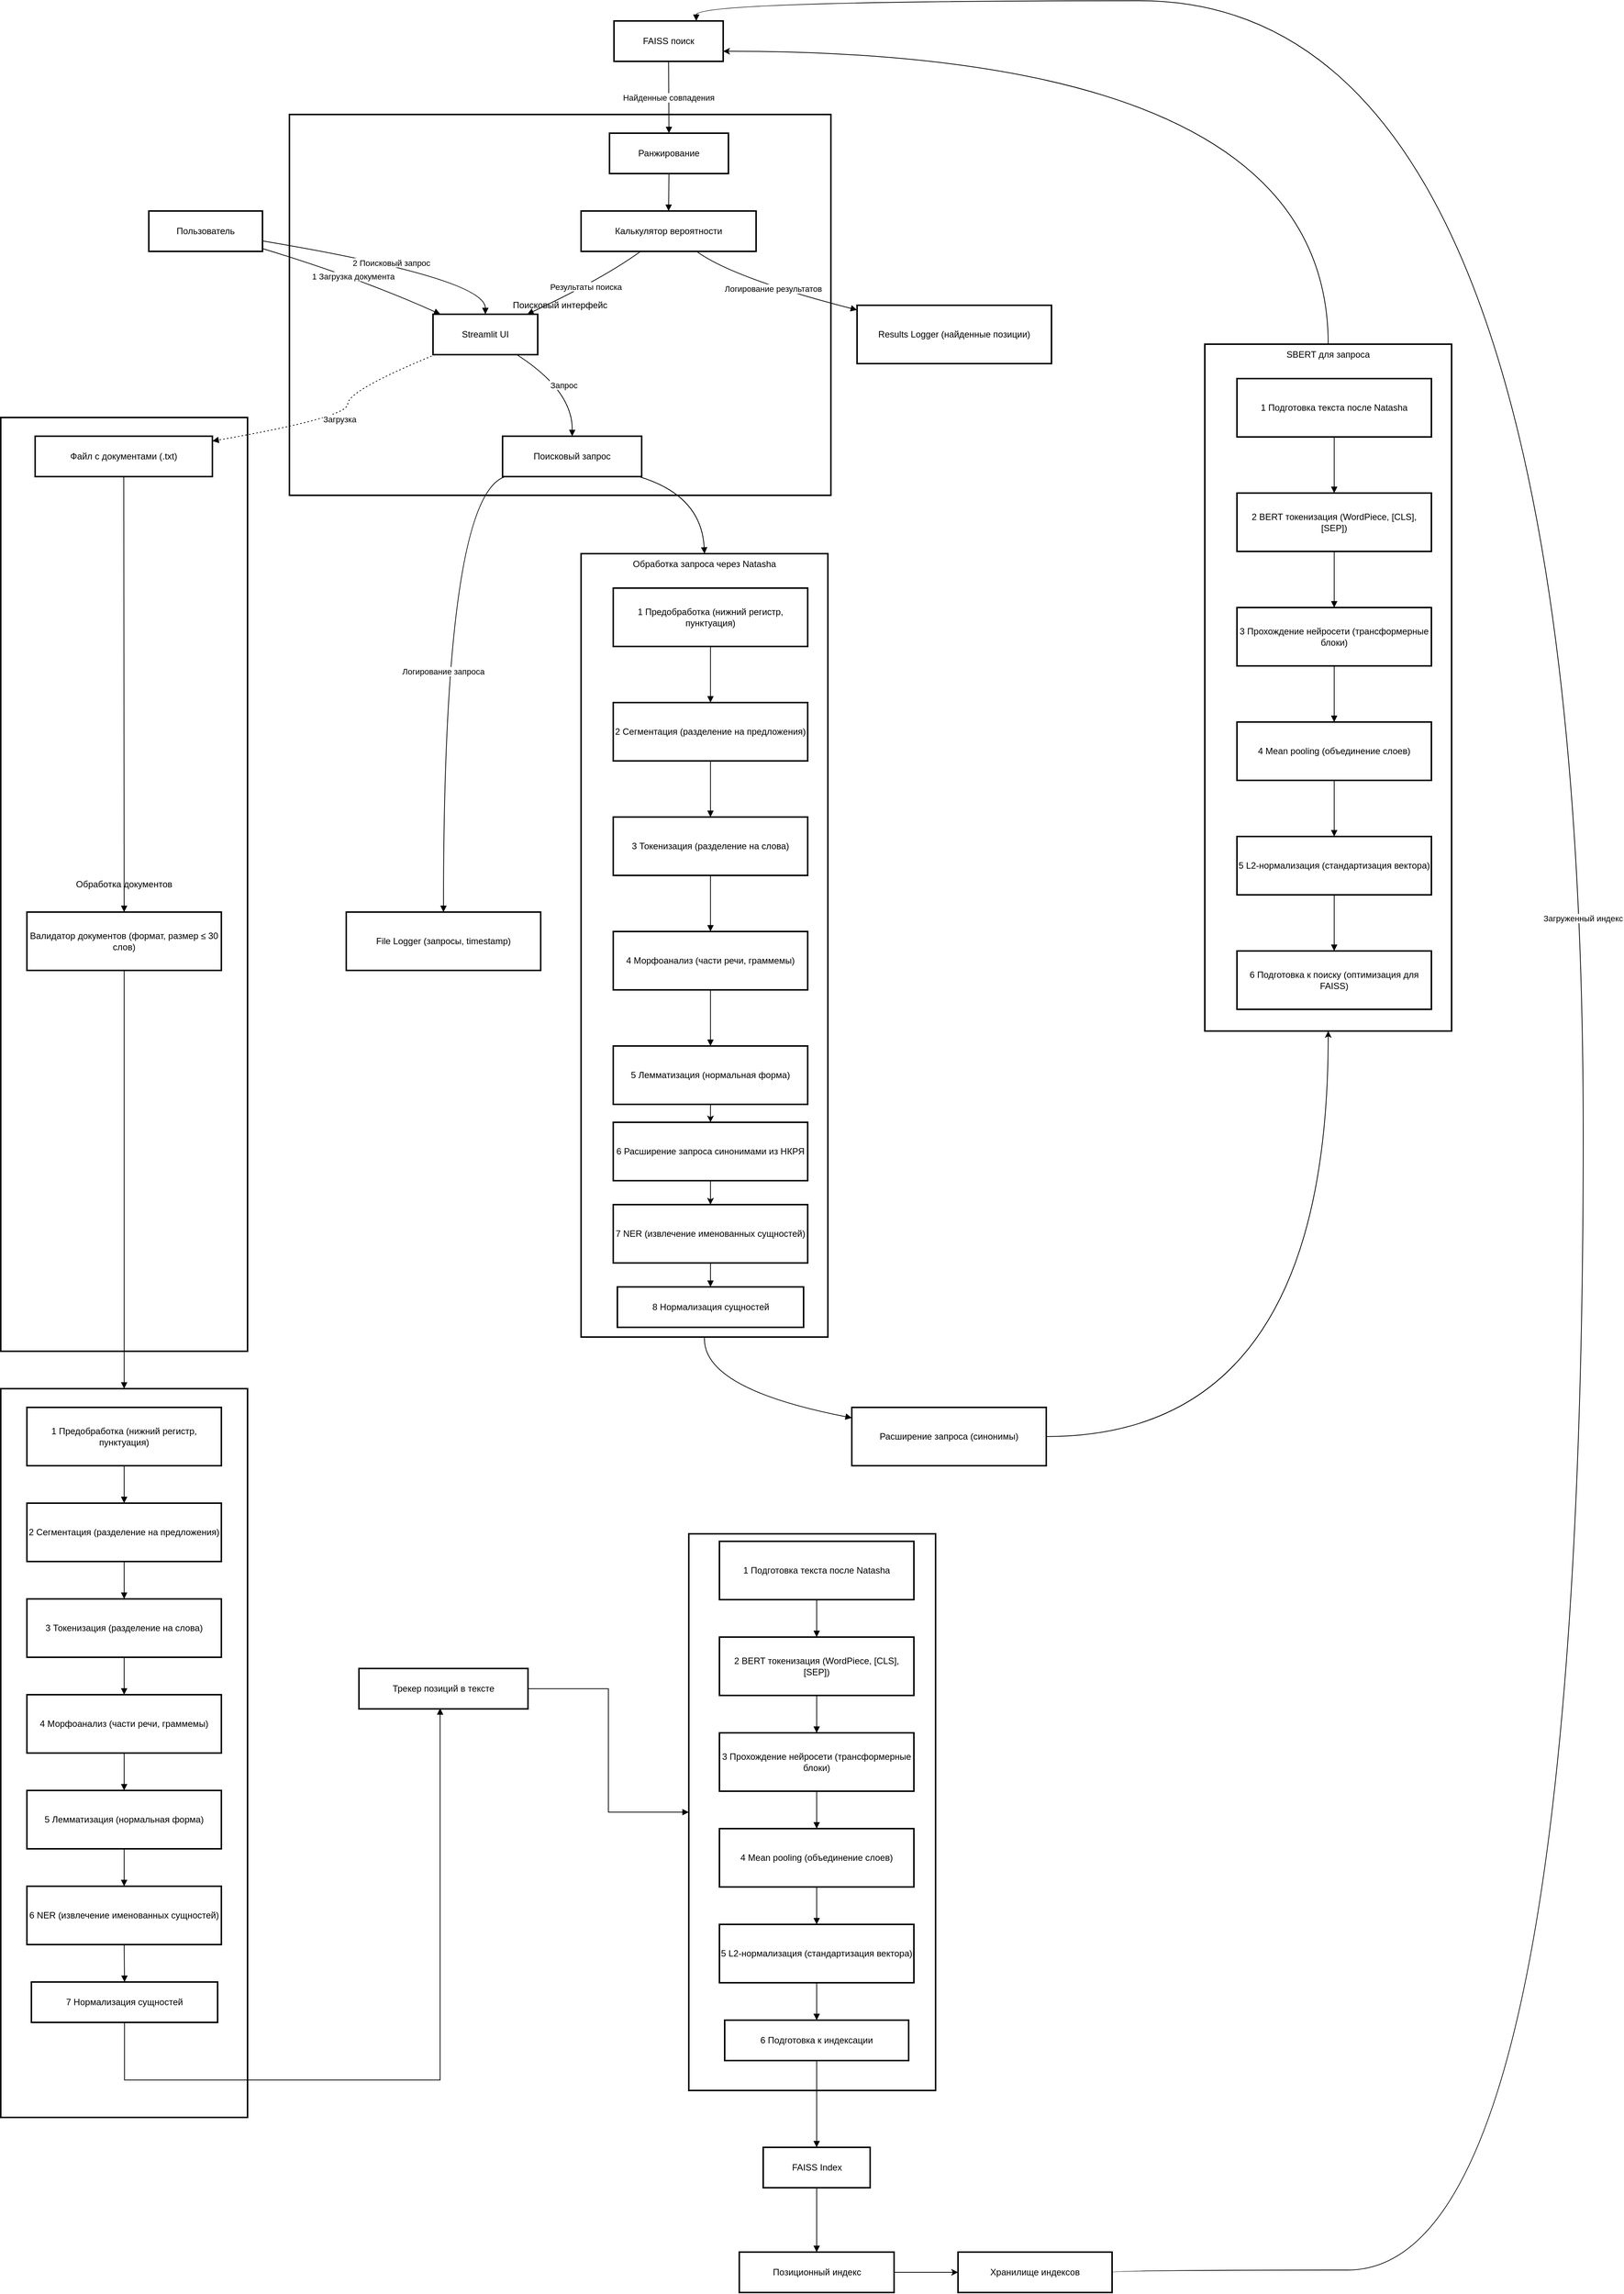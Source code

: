 <mxfile version="26.2.2">
  <diagram name="Страница — 1" id="uGn2rO1znAaB8phM_EVw">
    <mxGraphModel dx="1228" dy="1134" grid="1" gridSize="10" guides="1" tooltips="1" connect="1" arrows="1" fold="1" page="1" pageScale="1" pageWidth="827" pageHeight="1169" math="0" shadow="0">
      <root>
        <mxCell id="0" />
        <mxCell id="1" parent="0" />
        <mxCell id="4" style="edgeStyle=orthogonalEdgeStyle;html=1;entryX=1;entryY=0.75;entryDx=0;entryDy=0;curved=1;" edge="1" parent="1" source="cCZrN2tTIgwsem4fe3Pn-1" target="cCZrN2tTIgwsem4fe3Pn-58">
          <mxGeometry relative="1" as="geometry">
            <Array as="points">
              <mxPoint x="1795" y="1028" />
            </Array>
          </mxGeometry>
        </mxCell>
        <mxCell id="cCZrN2tTIgwsem4fe3Pn-1" value="SBERT для запроса" style="whiteSpace=wrap;strokeWidth=2;verticalAlign=top;" vertex="1" parent="1">
          <mxGeometry x="1630" y="1420" width="330" height="918" as="geometry" />
        </mxCell>
        <mxCell id="cCZrN2tTIgwsem4fe3Pn-2" value="1 Подготовка текста  после Natasha" style="whiteSpace=wrap;strokeWidth=2;" vertex="1" parent="cCZrN2tTIgwsem4fe3Pn-1">
          <mxGeometry x="43" y="46" width="260" height="78" as="geometry" />
        </mxCell>
        <mxCell id="cCZrN2tTIgwsem4fe3Pn-3" value="2 BERT токенизация  (WordPiece, [CLS], [SEP])" style="whiteSpace=wrap;strokeWidth=2;" vertex="1" parent="cCZrN2tTIgwsem4fe3Pn-1">
          <mxGeometry x="43" y="199" width="260" height="78" as="geometry" />
        </mxCell>
        <mxCell id="cCZrN2tTIgwsem4fe3Pn-4" value="3 Прохождение нейросети  (трансформерные блоки)" style="whiteSpace=wrap;strokeWidth=2;" vertex="1" parent="cCZrN2tTIgwsem4fe3Pn-1">
          <mxGeometry x="43" y="352" width="260" height="78" as="geometry" />
        </mxCell>
        <mxCell id="cCZrN2tTIgwsem4fe3Pn-5" value="4 Mean pooling  (объединение слоев)" style="whiteSpace=wrap;strokeWidth=2;" vertex="1" parent="cCZrN2tTIgwsem4fe3Pn-1">
          <mxGeometry x="43" y="505" width="260" height="78" as="geometry" />
        </mxCell>
        <mxCell id="cCZrN2tTIgwsem4fe3Pn-6" value="5 L2-нормализация  (стандартизация вектора)" style="whiteSpace=wrap;strokeWidth=2;" vertex="1" parent="cCZrN2tTIgwsem4fe3Pn-1">
          <mxGeometry x="43" y="658" width="260" height="78" as="geometry" />
        </mxCell>
        <mxCell id="cCZrN2tTIgwsem4fe3Pn-7" value="6 Подготовка к поиску  (оптимизация для FAISS)" style="whiteSpace=wrap;strokeWidth=2;" vertex="1" parent="cCZrN2tTIgwsem4fe3Pn-1">
          <mxGeometry x="43" y="811" width="260" height="78" as="geometry" />
        </mxCell>
        <mxCell id="cCZrN2tTIgwsem4fe3Pn-8" value="" style="curved=1;startArrow=none;endArrow=block;exitX=0.5;exitY=0.99;entryX=0.5;entryY=-0.01;rounded=0;" edge="1" parent="cCZrN2tTIgwsem4fe3Pn-1" source="cCZrN2tTIgwsem4fe3Pn-2" target="cCZrN2tTIgwsem4fe3Pn-3">
          <mxGeometry relative="1" as="geometry">
            <Array as="points" />
          </mxGeometry>
        </mxCell>
        <mxCell id="cCZrN2tTIgwsem4fe3Pn-9" value="" style="curved=1;startArrow=none;endArrow=block;exitX=0.5;exitY=0.99;entryX=0.5;entryY=-0.01;rounded=0;" edge="1" parent="cCZrN2tTIgwsem4fe3Pn-1" source="cCZrN2tTIgwsem4fe3Pn-3" target="cCZrN2tTIgwsem4fe3Pn-4">
          <mxGeometry relative="1" as="geometry">
            <Array as="points" />
          </mxGeometry>
        </mxCell>
        <mxCell id="cCZrN2tTIgwsem4fe3Pn-10" value="" style="curved=1;startArrow=none;endArrow=block;exitX=0.5;exitY=0.99;entryX=0.5;entryY=-0.01;rounded=0;" edge="1" parent="cCZrN2tTIgwsem4fe3Pn-1" source="cCZrN2tTIgwsem4fe3Pn-4" target="cCZrN2tTIgwsem4fe3Pn-5">
          <mxGeometry relative="1" as="geometry">
            <Array as="points" />
          </mxGeometry>
        </mxCell>
        <mxCell id="cCZrN2tTIgwsem4fe3Pn-11" value="" style="curved=1;startArrow=none;endArrow=block;exitX=0.5;exitY=0.99;entryX=0.5;entryY=-0.01;rounded=0;" edge="1" parent="cCZrN2tTIgwsem4fe3Pn-1" source="cCZrN2tTIgwsem4fe3Pn-5" target="cCZrN2tTIgwsem4fe3Pn-6">
          <mxGeometry relative="1" as="geometry">
            <Array as="points" />
          </mxGeometry>
        </mxCell>
        <mxCell id="cCZrN2tTIgwsem4fe3Pn-12" value="" style="curved=1;startArrow=none;endArrow=block;exitX=0.5;exitY=0.99;entryX=0.5;entryY=-0.01;rounded=0;" edge="1" parent="cCZrN2tTIgwsem4fe3Pn-1" source="cCZrN2tTIgwsem4fe3Pn-6" target="cCZrN2tTIgwsem4fe3Pn-7">
          <mxGeometry relative="1" as="geometry">
            <Array as="points" />
          </mxGeometry>
        </mxCell>
        <mxCell id="cCZrN2tTIgwsem4fe3Pn-13" value="Обработка запроса через Natasha" style="whiteSpace=wrap;strokeWidth=2;verticalAlign=top;" vertex="1" parent="1">
          <mxGeometry x="796" y="1700" width="330" height="1047" as="geometry" />
        </mxCell>
        <mxCell id="cCZrN2tTIgwsem4fe3Pn-14" value="1 Предобработка  (нижний регистр, пунктуация)" style="whiteSpace=wrap;strokeWidth=2;" vertex="1" parent="cCZrN2tTIgwsem4fe3Pn-13">
          <mxGeometry x="43" y="46" width="260" height="78" as="geometry" />
        </mxCell>
        <mxCell id="cCZrN2tTIgwsem4fe3Pn-15" value="2 Сегментация  (разделение на предложения)" style="whiteSpace=wrap;strokeWidth=2;" vertex="1" parent="cCZrN2tTIgwsem4fe3Pn-13">
          <mxGeometry x="43" y="199" width="260" height="78" as="geometry" />
        </mxCell>
        <mxCell id="cCZrN2tTIgwsem4fe3Pn-16" value="3 Токенизация  (разделение на слова)" style="whiteSpace=wrap;strokeWidth=2;" vertex="1" parent="cCZrN2tTIgwsem4fe3Pn-13">
          <mxGeometry x="43" y="352" width="260" height="78" as="geometry" />
        </mxCell>
        <mxCell id="cCZrN2tTIgwsem4fe3Pn-17" value="4 Морфоанализ  (части речи, граммемы)" style="whiteSpace=wrap;strokeWidth=2;" vertex="1" parent="cCZrN2tTIgwsem4fe3Pn-13">
          <mxGeometry x="43" y="505" width="260" height="78" as="geometry" />
        </mxCell>
        <mxCell id="7" style="edgeStyle=none;html=1;entryX=0.5;entryY=0;entryDx=0;entryDy=0;" edge="1" parent="cCZrN2tTIgwsem4fe3Pn-13" source="cCZrN2tTIgwsem4fe3Pn-18" target="6">
          <mxGeometry relative="1" as="geometry" />
        </mxCell>
        <mxCell id="cCZrN2tTIgwsem4fe3Pn-18" value="5 Лемматизация  (нормальная форма)" style="whiteSpace=wrap;strokeWidth=2;" vertex="1" parent="cCZrN2tTIgwsem4fe3Pn-13">
          <mxGeometry x="43" y="658" width="260" height="78" as="geometry" />
        </mxCell>
        <mxCell id="cCZrN2tTIgwsem4fe3Pn-19" value="7 NER  (извлечение именованных сущностей)" style="whiteSpace=wrap;strokeWidth=2;" vertex="1" parent="cCZrN2tTIgwsem4fe3Pn-13">
          <mxGeometry x="43" y="870" width="260" height="78" as="geometry" />
        </mxCell>
        <mxCell id="cCZrN2tTIgwsem4fe3Pn-20" value="8 Нормализация сущностей" style="whiteSpace=wrap;strokeWidth=2;" vertex="1" parent="cCZrN2tTIgwsem4fe3Pn-13">
          <mxGeometry x="48.5" y="980" width="249" height="54" as="geometry" />
        </mxCell>
        <mxCell id="cCZrN2tTIgwsem4fe3Pn-21" value="" style="curved=1;startArrow=none;endArrow=block;exitX=0.5;exitY=0.99;entryX=0.5;entryY=-0.01;rounded=0;" edge="1" parent="cCZrN2tTIgwsem4fe3Pn-13" source="cCZrN2tTIgwsem4fe3Pn-14" target="cCZrN2tTIgwsem4fe3Pn-15">
          <mxGeometry relative="1" as="geometry">
            <Array as="points" />
          </mxGeometry>
        </mxCell>
        <mxCell id="cCZrN2tTIgwsem4fe3Pn-22" value="" style="curved=1;startArrow=none;endArrow=block;exitX=0.5;exitY=0.99;entryX=0.5;entryY=-0.01;rounded=0;" edge="1" parent="cCZrN2tTIgwsem4fe3Pn-13" source="cCZrN2tTIgwsem4fe3Pn-15" target="cCZrN2tTIgwsem4fe3Pn-16">
          <mxGeometry relative="1" as="geometry">
            <Array as="points" />
          </mxGeometry>
        </mxCell>
        <mxCell id="cCZrN2tTIgwsem4fe3Pn-23" value="" style="curved=1;startArrow=none;endArrow=block;exitX=0.5;exitY=0.99;entryX=0.5;entryY=-0.01;rounded=0;" edge="1" parent="cCZrN2tTIgwsem4fe3Pn-13" source="cCZrN2tTIgwsem4fe3Pn-16" target="cCZrN2tTIgwsem4fe3Pn-17">
          <mxGeometry relative="1" as="geometry">
            <Array as="points" />
          </mxGeometry>
        </mxCell>
        <mxCell id="cCZrN2tTIgwsem4fe3Pn-24" value="" style="curved=1;startArrow=none;endArrow=block;exitX=0.5;exitY=0.99;entryX=0.5;entryY=-0.01;rounded=0;" edge="1" parent="cCZrN2tTIgwsem4fe3Pn-13" source="cCZrN2tTIgwsem4fe3Pn-17" target="cCZrN2tTIgwsem4fe3Pn-18">
          <mxGeometry relative="1" as="geometry">
            <Array as="points" />
          </mxGeometry>
        </mxCell>
        <mxCell id="cCZrN2tTIgwsem4fe3Pn-26" value="" style="curved=1;startArrow=none;endArrow=block;exitX=0.5;exitY=0.99;entryX=0.5;entryY=-0.01;rounded=0;" edge="1" parent="cCZrN2tTIgwsem4fe3Pn-13" source="cCZrN2tTIgwsem4fe3Pn-19" target="cCZrN2tTIgwsem4fe3Pn-20">
          <mxGeometry relative="1" as="geometry">
            <Array as="points" />
          </mxGeometry>
        </mxCell>
        <mxCell id="8" style="edgeStyle=none;html=1;entryX=0.5;entryY=0;entryDx=0;entryDy=0;" edge="1" parent="cCZrN2tTIgwsem4fe3Pn-13" source="6" target="cCZrN2tTIgwsem4fe3Pn-19">
          <mxGeometry relative="1" as="geometry" />
        </mxCell>
        <mxCell id="6" value="6 Расширение запроса синонимами из НКРЯ" style="whiteSpace=wrap;strokeWidth=2;" vertex="1" parent="cCZrN2tTIgwsem4fe3Pn-13">
          <mxGeometry x="43" y="760" width="260" height="78" as="geometry" />
        </mxCell>
        <mxCell id="cCZrN2tTIgwsem4fe3Pn-27" value="Поисковый интерфейс" style="whiteSpace=wrap;strokeWidth=2;" vertex="1" parent="1">
          <mxGeometry x="406" y="1113" width="724" height="509" as="geometry" />
        </mxCell>
        <mxCell id="cCZrN2tTIgwsem4fe3Pn-28" value="" style="whiteSpace=wrap;strokeWidth=2;" vertex="1" parent="1">
          <mxGeometry x="940" y="3010" width="330" height="744" as="geometry" />
        </mxCell>
        <mxCell id="cCZrN2tTIgwsem4fe3Pn-29" value="" style="whiteSpace=wrap;strokeWidth=2;" vertex="1" parent="1">
          <mxGeometry x="20" y="2816" width="330" height="974" as="geometry" />
        </mxCell>
        <mxCell id="cCZrN2tTIgwsem4fe3Pn-30" value="Обработка документов" style="whiteSpace=wrap;strokeWidth=2;" vertex="1" parent="1">
          <mxGeometry x="20" y="1518" width="330" height="1248" as="geometry" />
        </mxCell>
        <mxCell id="cCZrN2tTIgwsem4fe3Pn-31" value="Пользователь" style="whiteSpace=wrap;strokeWidth=2;" vertex="1" parent="1">
          <mxGeometry x="218" y="1242" width="152" height="54" as="geometry" />
        </mxCell>
        <mxCell id="cCZrN2tTIgwsem4fe3Pn-32" value="Streamlit UI" style="whiteSpace=wrap;strokeWidth=2;" vertex="1" parent="1">
          <mxGeometry x="598" y="1380" width="140" height="54" as="geometry" />
        </mxCell>
        <mxCell id="cCZrN2tTIgwsem4fe3Pn-33" value="Файл с документами (.txt)" style="whiteSpace=wrap;strokeWidth=2;" vertex="1" parent="1">
          <mxGeometry x="66" y="1543" width="237" height="54" as="geometry" />
        </mxCell>
        <mxCell id="cCZrN2tTIgwsem4fe3Pn-34" value="Валидатор документов  (формат, размер ≤ 30 слов)" style="whiteSpace=wrap;strokeWidth=2;" vertex="1" parent="1">
          <mxGeometry x="55" y="2179" width="260" height="78" as="geometry" />
        </mxCell>
        <mxCell id="cCZrN2tTIgwsem4fe3Pn-35" value="1 Предобработка  (нижний регистр, пунктуация)" style="whiteSpace=wrap;strokeWidth=2;" vertex="1" parent="1">
          <mxGeometry x="55" y="2841" width="260" height="78" as="geometry" />
        </mxCell>
        <mxCell id="cCZrN2tTIgwsem4fe3Pn-36" value="2 Сегментация  (разделение на предложения)" style="whiteSpace=wrap;strokeWidth=2;" vertex="1" parent="1">
          <mxGeometry x="55" y="2969" width="260" height="78" as="geometry" />
        </mxCell>
        <mxCell id="cCZrN2tTIgwsem4fe3Pn-37" value="3 Токенизация  (разделение на слова)" style="whiteSpace=wrap;strokeWidth=2;" vertex="1" parent="1">
          <mxGeometry x="55" y="3097" width="260" height="78" as="geometry" />
        </mxCell>
        <mxCell id="cCZrN2tTIgwsem4fe3Pn-38" value="4 Морфоанализ  (части речи, граммемы)" style="whiteSpace=wrap;strokeWidth=2;" vertex="1" parent="1">
          <mxGeometry x="55" y="3225" width="260" height="78" as="geometry" />
        </mxCell>
        <mxCell id="cCZrN2tTIgwsem4fe3Pn-39" value="5 Лемматизация  (нормальная форма)" style="whiteSpace=wrap;strokeWidth=2;" vertex="1" parent="1">
          <mxGeometry x="55" y="3353" width="260" height="78" as="geometry" />
        </mxCell>
        <mxCell id="cCZrN2tTIgwsem4fe3Pn-40" value="6 NER  (извлечение именованных сущностей)" style="whiteSpace=wrap;strokeWidth=2;" vertex="1" parent="1">
          <mxGeometry x="55" y="3481" width="260" height="78" as="geometry" />
        </mxCell>
        <mxCell id="cCZrN2tTIgwsem4fe3Pn-41" value="7 Нормализация сущностей" style="whiteSpace=wrap;strokeWidth=2;" vertex="1" parent="1">
          <mxGeometry x="61" y="3609" width="249" height="54" as="geometry" />
        </mxCell>
        <mxCell id="cCZrN2tTIgwsem4fe3Pn-42" value="Трекер позиций  в тексте" style="whiteSpace=wrap;strokeWidth=2;" vertex="1" parent="1">
          <mxGeometry x="499" y="3190" width="226" height="54" as="geometry" />
        </mxCell>
        <mxCell id="cCZrN2tTIgwsem4fe3Pn-43" value="1 Подготовка текста  после Natasha" style="whiteSpace=wrap;strokeWidth=2;" vertex="1" parent="1">
          <mxGeometry x="981" y="3020" width="260" height="78" as="geometry" />
        </mxCell>
        <mxCell id="cCZrN2tTIgwsem4fe3Pn-44" value="2 BERT токенизация  (WordPiece, [CLS], [SEP])" style="whiteSpace=wrap;strokeWidth=2;" vertex="1" parent="1">
          <mxGeometry x="981" y="3148" width="260" height="78" as="geometry" />
        </mxCell>
        <mxCell id="cCZrN2tTIgwsem4fe3Pn-45" value="3 Прохождение нейросети  (трансформерные блоки)" style="whiteSpace=wrap;strokeWidth=2;" vertex="1" parent="1">
          <mxGeometry x="981" y="3276" width="260" height="78" as="geometry" />
        </mxCell>
        <mxCell id="cCZrN2tTIgwsem4fe3Pn-46" value="4 Mean pooling  (объединение слоев)" style="whiteSpace=wrap;strokeWidth=2;" vertex="1" parent="1">
          <mxGeometry x="981" y="3404" width="260" height="78" as="geometry" />
        </mxCell>
        <mxCell id="cCZrN2tTIgwsem4fe3Pn-47" value="5 L2-нормализация  (стандартизация вектора)" style="whiteSpace=wrap;strokeWidth=2;" vertex="1" parent="1">
          <mxGeometry x="981" y="3532" width="260" height="78" as="geometry" />
        </mxCell>
        <mxCell id="cCZrN2tTIgwsem4fe3Pn-48" value="6 Подготовка к индексации" style="whiteSpace=wrap;strokeWidth=2;" vertex="1" parent="1">
          <mxGeometry x="988" y="3660" width="246" height="54" as="geometry" />
        </mxCell>
        <mxCell id="cCZrN2tTIgwsem4fe3Pn-49" value="FAISS Index" style="whiteSpace=wrap;strokeWidth=2;" vertex="1" parent="1">
          <mxGeometry x="1039.5" y="3830" width="143" height="54" as="geometry" />
        </mxCell>
        <mxCell id="5" style="edgeStyle=none;html=1;entryX=0;entryY=0.5;entryDx=0;entryDy=0;" edge="1" parent="1" source="cCZrN2tTIgwsem4fe3Pn-50" target="cCZrN2tTIgwsem4fe3Pn-51">
          <mxGeometry relative="1" as="geometry" />
        </mxCell>
        <mxCell id="cCZrN2tTIgwsem4fe3Pn-50" value="Позиционный индекс" style="whiteSpace=wrap;strokeWidth=2;" vertex="1" parent="1">
          <mxGeometry x="1007.5" y="3970" width="207" height="54" as="geometry" />
        </mxCell>
        <mxCell id="cCZrN2tTIgwsem4fe3Pn-51" value="Хранилище индексов" style="whiteSpace=wrap;strokeWidth=2;" vertex="1" parent="1">
          <mxGeometry x="1300" y="3970" width="206" height="54" as="geometry" />
        </mxCell>
        <mxCell id="cCZrN2tTIgwsem4fe3Pn-52" value="Поисковый запрос" style="whiteSpace=wrap;strokeWidth=2;" vertex="1" parent="1">
          <mxGeometry x="691" y="1543" width="186" height="54" as="geometry" />
        </mxCell>
        <mxCell id="cCZrN2tTIgwsem4fe3Pn-53" value="Ранжирование" style="whiteSpace=wrap;strokeWidth=2;" vertex="1" parent="1">
          <mxGeometry x="834" y="1138" width="159" height="54" as="geometry" />
        </mxCell>
        <mxCell id="cCZrN2tTIgwsem4fe3Pn-54" value="Калькулятор  вероятности" style="whiteSpace=wrap;strokeWidth=2;" vertex="1" parent="1">
          <mxGeometry x="796" y="1242" width="234" height="54" as="geometry" />
        </mxCell>
        <mxCell id="cCZrN2tTIgwsem4fe3Pn-55" value="File Logger  (запросы, timestamp)" style="whiteSpace=wrap;strokeWidth=2;" vertex="1" parent="1">
          <mxGeometry x="482" y="2179" width="260" height="78" as="geometry" />
        </mxCell>
        <mxCell id="cCZrN2tTIgwsem4fe3Pn-56" value="Results Logger  (найденные позиции)" style="whiteSpace=wrap;strokeWidth=2;" vertex="1" parent="1">
          <mxGeometry x="1165" y="1368" width="260" height="78" as="geometry" />
        </mxCell>
        <mxCell id="3" style="edgeStyle=orthogonalEdgeStyle;html=1;exitX=1;exitY=0.5;exitDx=0;exitDy=0;entryX=0.5;entryY=1;entryDx=0;entryDy=0;curved=1;" edge="1" parent="1" source="cCZrN2tTIgwsem4fe3Pn-57" target="cCZrN2tTIgwsem4fe3Pn-1">
          <mxGeometry relative="1" as="geometry" />
        </mxCell>
        <mxCell id="cCZrN2tTIgwsem4fe3Pn-57" value="Расширение запроса  (синонимы)" style="whiteSpace=wrap;strokeWidth=2;" vertex="1" parent="1">
          <mxGeometry x="1158" y="2841" width="260" height="78" as="geometry" />
        </mxCell>
        <mxCell id="cCZrN2tTIgwsem4fe3Pn-58" value="FAISS поиск" style="whiteSpace=wrap;strokeWidth=2;" vertex="1" parent="1">
          <mxGeometry x="840" y="988" width="146" height="54" as="geometry" />
        </mxCell>
        <mxCell id="cCZrN2tTIgwsem4fe3Pn-59" value="1 Загрузка документа" style="curved=1;startArrow=none;endArrow=block;exitX=1;exitY=0.93;entryX=0.07;entryY=0;rounded=0;" edge="1" parent="1" source="cCZrN2tTIgwsem4fe3Pn-31" target="cCZrN2tTIgwsem4fe3Pn-32">
          <mxGeometry relative="1" as="geometry">
            <Array as="points">
              <mxPoint x="501" y="1332" />
            </Array>
          </mxGeometry>
        </mxCell>
        <mxCell id="cCZrN2tTIgwsem4fe3Pn-60" value="2 Поисковый запрос" style="curved=1;startArrow=none;endArrow=block;exitX=1;exitY=0.74;entryX=0.5;entryY=0;rounded=0;" edge="1" parent="1" source="cCZrN2tTIgwsem4fe3Pn-31" target="cCZrN2tTIgwsem4fe3Pn-32">
          <mxGeometry relative="1" as="geometry">
            <Array as="points">
              <mxPoint x="668" y="1332" />
            </Array>
          </mxGeometry>
        </mxCell>
        <mxCell id="cCZrN2tTIgwsem4fe3Pn-61" value="" style="curved=1;startArrow=none;endArrow=block;exitX=0.5;exitY=1;entryX=0.5;entryY=-0.01;rounded=0;" edge="1" parent="1" source="cCZrN2tTIgwsem4fe3Pn-33" target="cCZrN2tTIgwsem4fe3Pn-34">
          <mxGeometry relative="1" as="geometry">
            <Array as="points" />
          </mxGeometry>
        </mxCell>
        <mxCell id="cCZrN2tTIgwsem4fe3Pn-62" value="" style="curved=1;startArrow=none;endArrow=block;exitX=0.5;exitY=1;entryX=0.5;entryY=0;rounded=0;" edge="1" parent="1" source="cCZrN2tTIgwsem4fe3Pn-35" target="cCZrN2tTIgwsem4fe3Pn-36">
          <mxGeometry relative="1" as="geometry">
            <Array as="points" />
          </mxGeometry>
        </mxCell>
        <mxCell id="cCZrN2tTIgwsem4fe3Pn-63" value="" style="curved=1;startArrow=none;endArrow=block;exitX=0.5;exitY=1;entryX=0.5;entryY=0;rounded=0;" edge="1" parent="1" source="cCZrN2tTIgwsem4fe3Pn-36" target="cCZrN2tTIgwsem4fe3Pn-37">
          <mxGeometry relative="1" as="geometry">
            <Array as="points" />
          </mxGeometry>
        </mxCell>
        <mxCell id="cCZrN2tTIgwsem4fe3Pn-64" value="" style="curved=1;startArrow=none;endArrow=block;exitX=0.5;exitY=1;entryX=0.5;entryY=0;rounded=0;" edge="1" parent="1" source="cCZrN2tTIgwsem4fe3Pn-37" target="cCZrN2tTIgwsem4fe3Pn-38">
          <mxGeometry relative="1" as="geometry">
            <Array as="points" />
          </mxGeometry>
        </mxCell>
        <mxCell id="cCZrN2tTIgwsem4fe3Pn-65" value="" style="curved=1;startArrow=none;endArrow=block;exitX=0.5;exitY=1;entryX=0.5;entryY=0;rounded=0;" edge="1" parent="1" source="cCZrN2tTIgwsem4fe3Pn-38" target="cCZrN2tTIgwsem4fe3Pn-39">
          <mxGeometry relative="1" as="geometry">
            <Array as="points" />
          </mxGeometry>
        </mxCell>
        <mxCell id="cCZrN2tTIgwsem4fe3Pn-66" value="" style="curved=1;startArrow=none;endArrow=block;exitX=0.5;exitY=1;entryX=0.5;entryY=0;rounded=0;" edge="1" parent="1" source="cCZrN2tTIgwsem4fe3Pn-39" target="cCZrN2tTIgwsem4fe3Pn-40">
          <mxGeometry relative="1" as="geometry">
            <Array as="points" />
          </mxGeometry>
        </mxCell>
        <mxCell id="cCZrN2tTIgwsem4fe3Pn-67" value="" style="curved=1;startArrow=none;endArrow=block;exitX=0.5;exitY=1;entryX=0.5;entryY=0;rounded=0;" edge="1" parent="1" source="cCZrN2tTIgwsem4fe3Pn-40" target="cCZrN2tTIgwsem4fe3Pn-41">
          <mxGeometry relative="1" as="geometry">
            <Array as="points" />
          </mxGeometry>
        </mxCell>
        <mxCell id="cCZrN2tTIgwsem4fe3Pn-68" value="" style="startArrow=none;endArrow=block;exitX=0.5;exitY=1;rounded=0;edgeStyle=elbowEdgeStyle;elbow=vertical;entryX=0.48;entryY=0.984;entryDx=0;entryDy=0;entryPerimeter=0;" edge="1" parent="1" source="cCZrN2tTIgwsem4fe3Pn-41" target="cCZrN2tTIgwsem4fe3Pn-42">
          <mxGeometry relative="1" as="geometry">
            <Array as="points">
              <mxPoint x="400" y="3740" />
            </Array>
            <mxPoint x="612" y="3240" as="targetPoint" />
          </mxGeometry>
        </mxCell>
        <mxCell id="cCZrN2tTIgwsem4fe3Pn-69" value="" style="curved=1;startArrow=none;endArrow=block;exitX=0.5;exitY=1;entryX=0.5;entryY=0;rounded=0;" edge="1" parent="1" source="cCZrN2tTIgwsem4fe3Pn-43" target="cCZrN2tTIgwsem4fe3Pn-44">
          <mxGeometry relative="1" as="geometry">
            <Array as="points" />
          </mxGeometry>
        </mxCell>
        <mxCell id="cCZrN2tTIgwsem4fe3Pn-70" value="" style="curved=1;startArrow=none;endArrow=block;exitX=0.5;exitY=1;entryX=0.5;entryY=0;rounded=0;" edge="1" parent="1" source="cCZrN2tTIgwsem4fe3Pn-44" target="cCZrN2tTIgwsem4fe3Pn-45">
          <mxGeometry relative="1" as="geometry">
            <Array as="points" />
          </mxGeometry>
        </mxCell>
        <mxCell id="cCZrN2tTIgwsem4fe3Pn-71" value="" style="curved=1;startArrow=none;endArrow=block;exitX=0.5;exitY=1;entryX=0.5;entryY=0;rounded=0;" edge="1" parent="1" source="cCZrN2tTIgwsem4fe3Pn-45" target="cCZrN2tTIgwsem4fe3Pn-46">
          <mxGeometry relative="1" as="geometry">
            <Array as="points" />
          </mxGeometry>
        </mxCell>
        <mxCell id="cCZrN2tTIgwsem4fe3Pn-72" value="" style="curved=1;startArrow=none;endArrow=block;exitX=0.5;exitY=1;entryX=0.5;entryY=0;rounded=0;" edge="1" parent="1" source="cCZrN2tTIgwsem4fe3Pn-46" target="cCZrN2tTIgwsem4fe3Pn-47">
          <mxGeometry relative="1" as="geometry">
            <Array as="points" />
          </mxGeometry>
        </mxCell>
        <mxCell id="cCZrN2tTIgwsem4fe3Pn-73" value="" style="curved=1;startArrow=none;endArrow=block;exitX=0.5;exitY=1;entryX=0.5;entryY=0;rounded=0;" edge="1" parent="1" source="cCZrN2tTIgwsem4fe3Pn-47" target="cCZrN2tTIgwsem4fe3Pn-48">
          <mxGeometry relative="1" as="geometry">
            <Array as="points" />
          </mxGeometry>
        </mxCell>
        <mxCell id="cCZrN2tTIgwsem4fe3Pn-74" value="" style="curved=1;startArrow=none;endArrow=block;exitX=0.5;exitY=1;entryX=0.5;entryY=0;rounded=0;" edge="1" parent="1" source="cCZrN2tTIgwsem4fe3Pn-48" target="cCZrN2tTIgwsem4fe3Pn-49">
          <mxGeometry relative="1" as="geometry">
            <Array as="points" />
          </mxGeometry>
        </mxCell>
        <mxCell id="cCZrN2tTIgwsem4fe3Pn-75" value="" style="curved=1;startArrow=none;endArrow=block;exitX=0.5;exitY=1;entryX=0.5;entryY=0;rounded=0;" edge="1" parent="1" source="cCZrN2tTIgwsem4fe3Pn-49" target="cCZrN2tTIgwsem4fe3Pn-50">
          <mxGeometry relative="1" as="geometry">
            <Array as="points" />
          </mxGeometry>
        </mxCell>
        <mxCell id="cCZrN2tTIgwsem4fe3Pn-77" value="" style="curved=1;startArrow=none;endArrow=block;exitX=0.5;exitY=1;entryX=0.5;entryY=0;rounded=0;" edge="1" parent="1" source="cCZrN2tTIgwsem4fe3Pn-53" target="cCZrN2tTIgwsem4fe3Pn-54">
          <mxGeometry relative="1" as="geometry">
            <Array as="points" />
          </mxGeometry>
        </mxCell>
        <mxCell id="cCZrN2tTIgwsem4fe3Pn-78" value="Загрузка" style="curved=1;dashed=1;dashPattern=2 3;startArrow=none;endArrow=block;exitX=0.02;exitY=1;entryX=1;entryY=0.12;rounded=0;" edge="1" parent="1" source="cCZrN2tTIgwsem4fe3Pn-32" target="cCZrN2tTIgwsem4fe3Pn-33">
          <mxGeometry relative="1" as="geometry">
            <Array as="points">
              <mxPoint x="484" y="1482" />
              <mxPoint x="484" y="1518" />
            </Array>
          </mxGeometry>
        </mxCell>
        <mxCell id="cCZrN2tTIgwsem4fe3Pn-79" value="Запрос" style="curved=1;startArrow=none;endArrow=block;exitX=0.8;exitY=1;entryX=0.5;entryY=0;rounded=0;" edge="1" parent="1" source="cCZrN2tTIgwsem4fe3Pn-32" target="cCZrN2tTIgwsem4fe3Pn-52">
          <mxGeometry relative="1" as="geometry">
            <Array as="points">
              <mxPoint x="785" y="1482" />
            </Array>
          </mxGeometry>
        </mxCell>
        <mxCell id="cCZrN2tTIgwsem4fe3Pn-80" value="Логирование запроса" style="curved=1;startArrow=none;endArrow=block;exitX=0.02;exitY=1;entryX=0.5;entryY=-0.01;rounded=0;" edge="1" parent="1" source="cCZrN2tTIgwsem4fe3Pn-52" target="cCZrN2tTIgwsem4fe3Pn-55">
          <mxGeometry relative="1" as="geometry">
            <Array as="points">
              <mxPoint x="612" y="1622" />
            </Array>
          </mxGeometry>
        </mxCell>
        <mxCell id="cCZrN2tTIgwsem4fe3Pn-81" value="Загруженный индекс" style="startArrow=none;endArrow=block;exitX=1;exitY=0.5;entryX=0.75;entryY=0;rounded=0;entryDx=0;entryDy=0;edgeStyle=orthogonalEdgeStyle;curved=1;exitDx=0;exitDy=0;" edge="1" parent="1" source="cCZrN2tTIgwsem4fe3Pn-51" target="cCZrN2tTIgwsem4fe3Pn-58">
          <mxGeometry relative="1" as="geometry">
            <Array as="points">
              <mxPoint x="1506" y="3994" />
              <mxPoint x="2136" y="3994" />
              <mxPoint x="2136" y="961" />
              <mxPoint x="950" y="961" />
              <mxPoint x="950" y="988" />
            </Array>
            <mxPoint x="1552.04" y="3994" as="sourcePoint" />
            <mxPoint x="969.996" y="978.334" as="targetPoint" />
          </mxGeometry>
        </mxCell>
        <mxCell id="cCZrN2tTIgwsem4fe3Pn-82" value="Найденные совпадения" style="curved=1;startArrow=none;endArrow=block;exitX=0.5;exitY=1;entryX=0.5;entryY=0;rounded=0;" edge="1" parent="1" source="cCZrN2tTIgwsem4fe3Pn-58" target="cCZrN2tTIgwsem4fe3Pn-53">
          <mxGeometry relative="1" as="geometry">
            <Array as="points" />
          </mxGeometry>
        </mxCell>
        <mxCell id="cCZrN2tTIgwsem4fe3Pn-83" value="Результаты поиска" style="curved=1;startArrow=none;endArrow=block;exitX=0.34;exitY=1;entryX=0.9;entryY=0;rounded=0;" edge="1" parent="1" source="cCZrN2tTIgwsem4fe3Pn-54" target="cCZrN2tTIgwsem4fe3Pn-32">
          <mxGeometry relative="1" as="geometry">
            <Array as="points">
              <mxPoint x="826" y="1332" />
            </Array>
          </mxGeometry>
        </mxCell>
        <mxCell id="cCZrN2tTIgwsem4fe3Pn-84" value="Логирование результатов" style="curved=1;startArrow=none;endArrow=block;exitX=0.66;exitY=1;entryX=0;entryY=0.08;rounded=0;" edge="1" parent="1" source="cCZrN2tTIgwsem4fe3Pn-54" target="cCZrN2tTIgwsem4fe3Pn-56">
          <mxGeometry relative="1" as="geometry">
            <Array as="points">
              <mxPoint x="1000" y="1332" />
            </Array>
          </mxGeometry>
        </mxCell>
        <mxCell id="cCZrN2tTIgwsem4fe3Pn-85" value="" style="curved=1;startArrow=none;endArrow=block;rounded=0;" edge="1" parent="1" source="cCZrN2tTIgwsem4fe3Pn-34" target="cCZrN2tTIgwsem4fe3Pn-29">
          <mxGeometry relative="1" as="geometry">
            <Array as="points" />
          </mxGeometry>
        </mxCell>
        <mxCell id="cCZrN2tTIgwsem4fe3Pn-86" value="" style="startArrow=none;endArrow=block;rounded=0;edgeStyle=elbowEdgeStyle;" edge="1" parent="1" source="cCZrN2tTIgwsem4fe3Pn-42" target="cCZrN2tTIgwsem4fe3Pn-28">
          <mxGeometry relative="1" as="geometry" />
        </mxCell>
        <mxCell id="cCZrN2tTIgwsem4fe3Pn-87" value="" style="curved=1;startArrow=none;endArrow=block;exitX=0.98;exitY=1;entryX=0.5;entryY=0;rounded=0;" edge="1" parent="1" source="cCZrN2tTIgwsem4fe3Pn-52" target="cCZrN2tTIgwsem4fe3Pn-13">
          <mxGeometry relative="1" as="geometry">
            <Array as="points">
              <mxPoint x="957" y="1622" />
            </Array>
          </mxGeometry>
        </mxCell>
        <mxCell id="cCZrN2tTIgwsem4fe3Pn-88" value="" style="curved=1;startArrow=none;endArrow=block;exitX=0.5;exitY=1;entryX=0;entryY=0.18;rounded=0;" edge="1" parent="1" source="cCZrN2tTIgwsem4fe3Pn-13" target="cCZrN2tTIgwsem4fe3Pn-57">
          <mxGeometry relative="1" as="geometry">
            <Array as="points">
              <mxPoint x="957" y="2816" />
            </Array>
          </mxGeometry>
        </mxCell>
      </root>
    </mxGraphModel>
  </diagram>
</mxfile>
